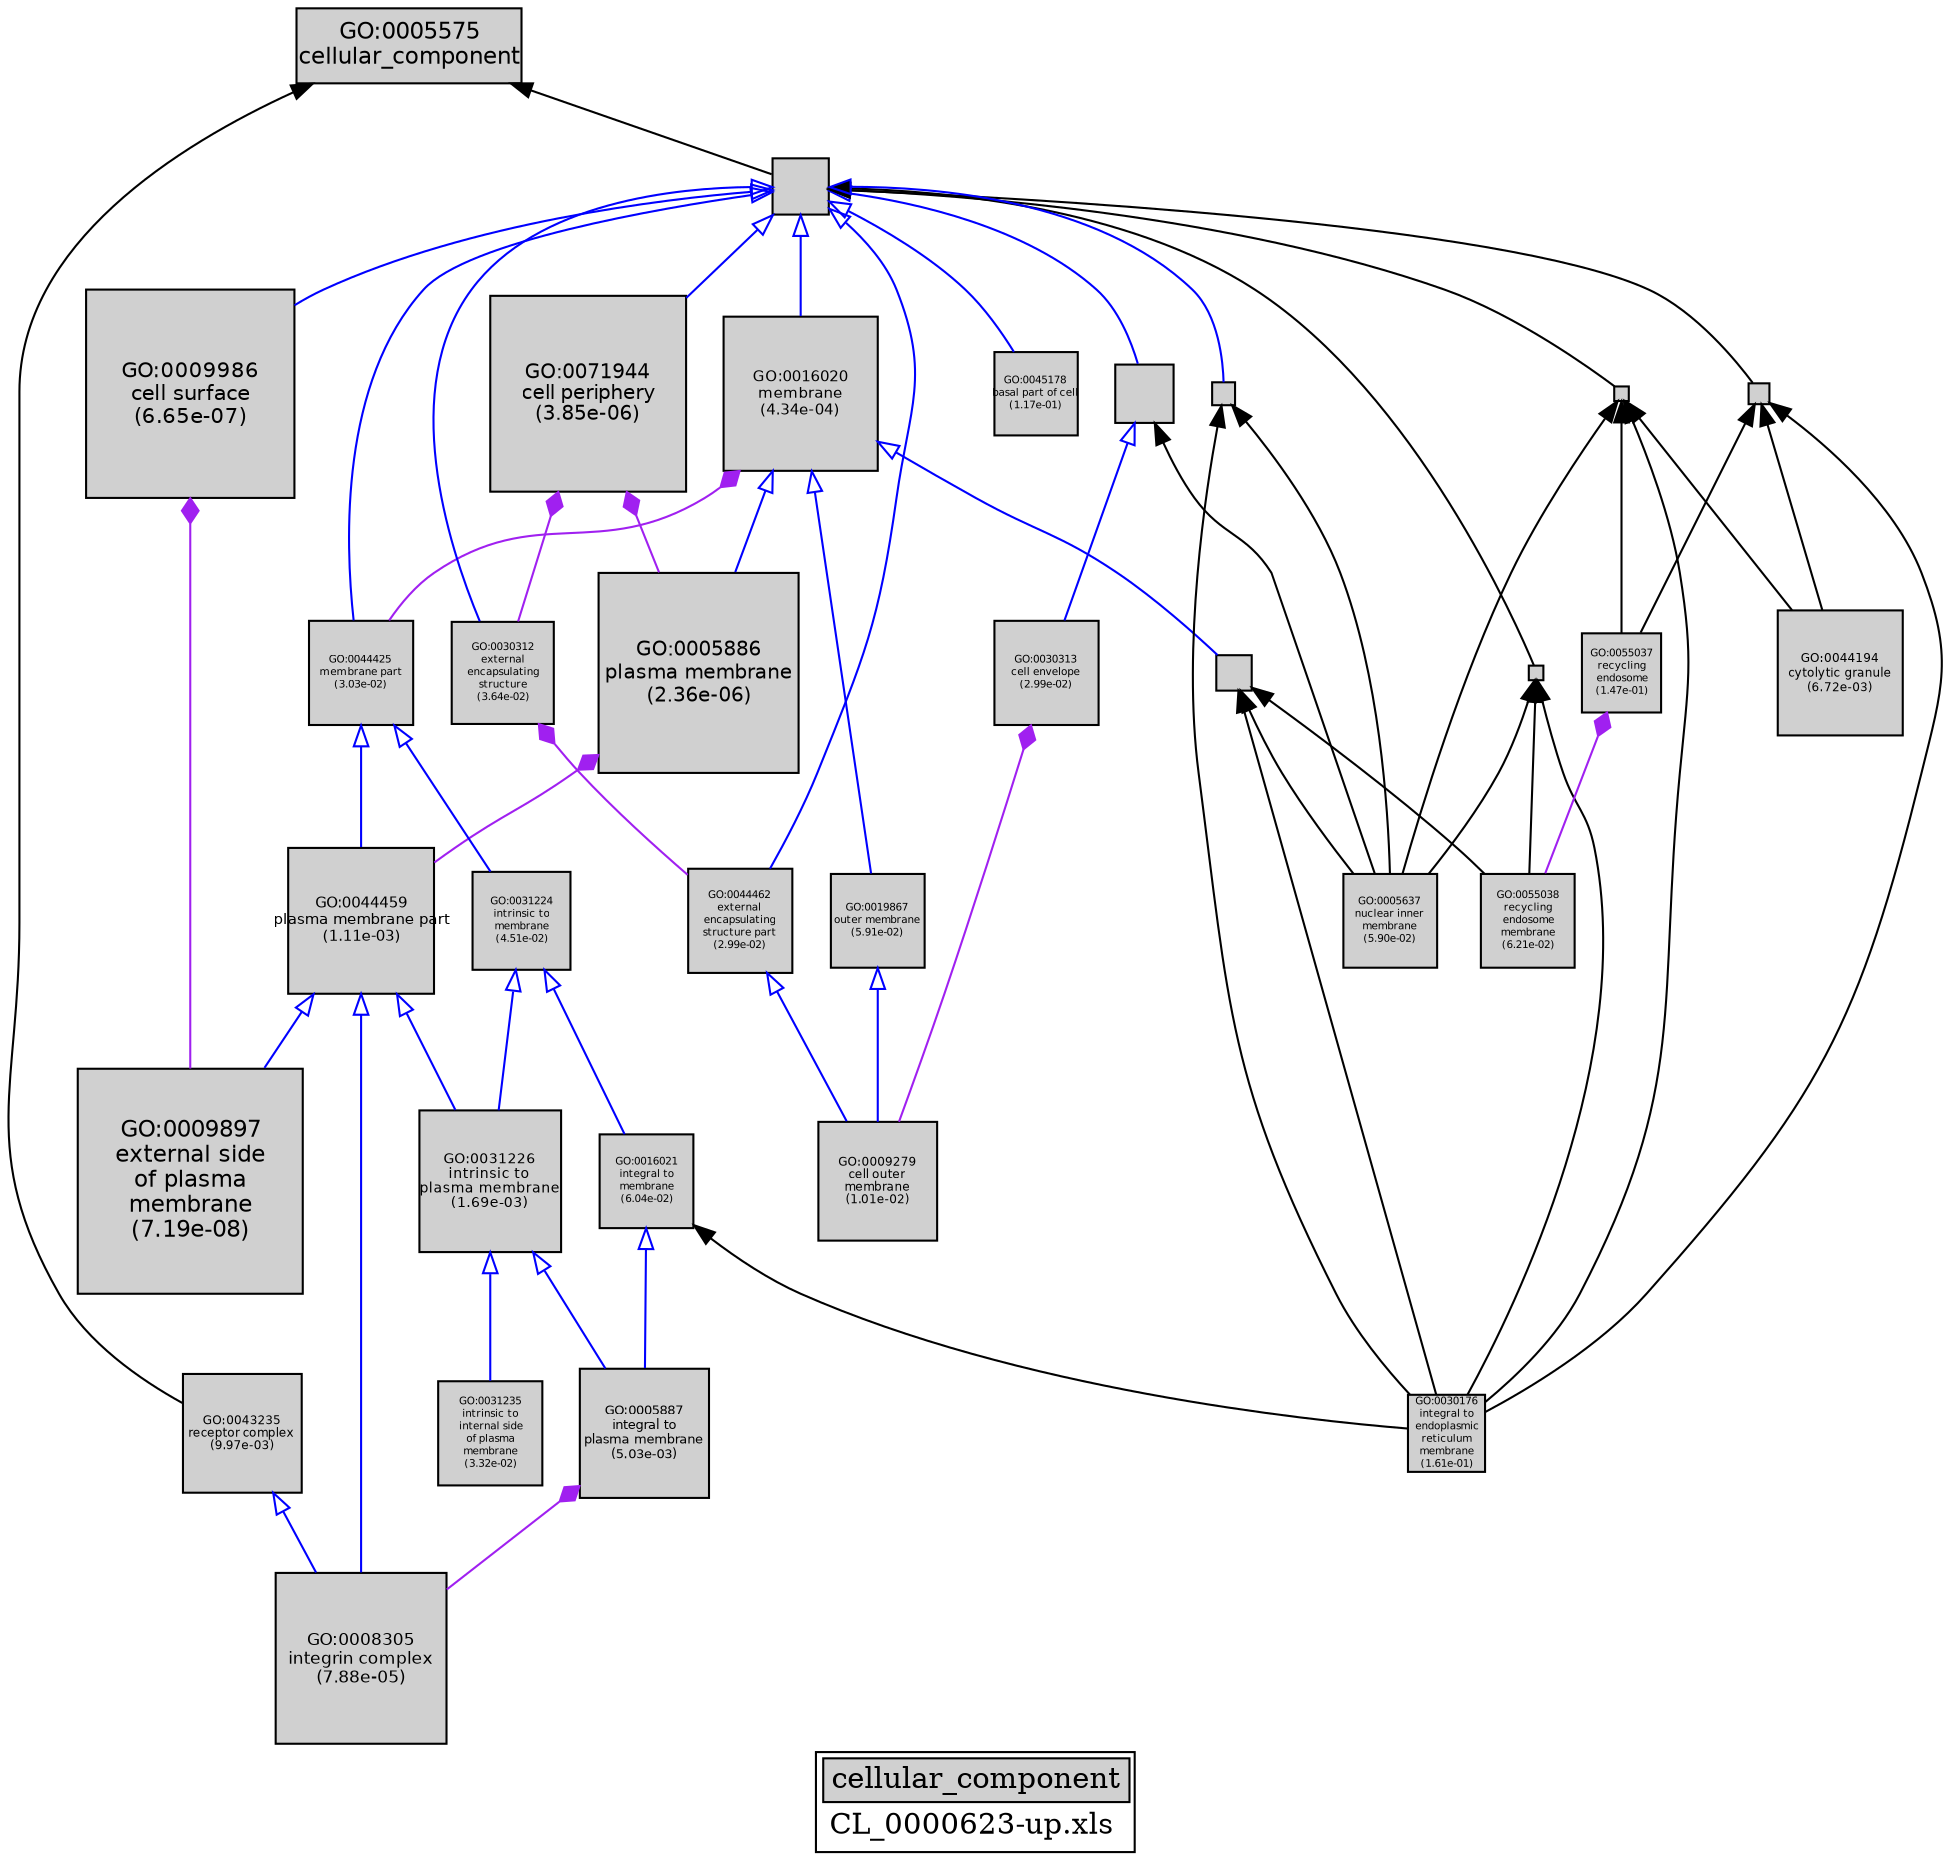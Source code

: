 digraph "cellular_component" {
graph [ bgcolor = "#FFFFFF", label = <<TABLE COLOR="black" BGCOLOR="white"><TR><TD COLSPAN="2" BGCOLOR="#D0D0D0"><FONT COLOR="black">cellular_component</FONT></TD></TR><TR><TD BORDER="0">CL_0000623-up.xls</TD></TR></TABLE>> ];
node [ fontname = "Helvetica" ];

subgraph "nodes" {

node [ style = "filled", fixedsize = "true", width = 1, shape = "box", fontsize = 9, fillcolor = "#D0D0D0", fontcolor = "black", color = "black" ];

"GO:0005886" [ URL = "#GO:0005886", label = <<TABLE BORDER="0"><TR><TD>GO:0005886<BR/>plasma membrane<BR/>(2.36e-06)</TD></TR></TABLE>>, width = 1.33212340008, shape = "box", fontsize = 9.59128848055, height = 1.33212340008 ];
"GO:0031226" [ URL = "#GO:0031226", label = <<TABLE BORDER="0"><TR><TD>GO:0031226<BR/>intrinsic to<BR/>plasma membrane<BR/>(1.69e-03)</TD></TR></TABLE>>, width = 0.937542615349, shape = "box", fontsize = 6.75030683051, height = 0.937542615349 ];
"GO:0044459" [ URL = "#GO:0044459", label = <<TABLE BORDER="0"><TR><TD>GO:0044459<BR/>plasma membrane part<BR/>(1.11e-03)</TD></TR></TABLE>>, width = 0.96796678236, shape = "box", fontsize = 6.96936083299, height = 0.96796678236 ];
"GO:0030312" [ URL = "#GO:0030312", label = <<TABLE BORDER="0"><TR><TD>GO:0030312<BR/>external<BR/>encapsulating<BR/>structure<BR/>(3.64e-02)</TD></TR></TABLE>>, width = 0.679015253351, shape = "box", fontsize = 5.0, height = 0.679015253351 ];
"GO:0030176" [ URL = "#GO:0030176", label = <<TABLE BORDER="0"><TR><TD>GO:0030176<BR/>integral to<BR/>endoplasmic<BR/>reticulum<BR/>membrane<BR/>(1.61e-01)</TD></TR></TABLE>>, width = 0.508535339506, shape = "box", fontsize = 5.0, height = 0.508535339506 ];
"GO:0030313" [ URL = "#GO:0030313", label = <<TABLE BORDER="0"><TR><TD>GO:0030313<BR/>cell envelope<BR/>(2.99e-02)</TD></TR></TABLE>>, width = 0.698528592128, shape = "box", fontsize = 5.02940586332, height = 0.698528592128 ];
"GO:0044462" [ URL = "#GO:0044462", label = <<TABLE BORDER="0"><TR><TD>GO:0044462<BR/>external<BR/>encapsulating<BR/>structure part<BR/>(2.99e-02)</TD></TR></TABLE>>, width = 0.698528592128, shape = "box", fontsize = 5.02940586332, height = 0.698528592128 ];
"GO:0016020" [ URL = "#GO:0016020", label = <<TABLE BORDER="0"><TR><TD>GO:0016020<BR/>membrane<BR/>(4.34e-04)</TD></TR></TABLE>>, width = 1.03171022813, shape = "box", fontsize = 7.42831364255, height = 1.03171022813 ];
"GO:0044194" [ URL = "#GO:0044194", label = <<TABLE BORDER="0"><TR><TD>GO:0044194<BR/>cytolytic granule<BR/>(6.72e-03)</TD></TR></TABLE>>, width = 0.831388573295, shape = "box", fontsize = 5.98599772772, height = 0.831388573295 ];
"GO:0044446" [ URL = "#GO:0044446", label = "", width = 0.10096696534, shape = "box", height = 0.10096696534 ];
"GO:0005637" [ URL = "#GO:0005637", label = <<TABLE BORDER="0"><TR><TD>GO:0005637<BR/>nuclear inner<BR/>membrane<BR/>(5.90e-02)</TD></TR></TABLE>>, width = 0.628934412298, shape = "box", fontsize = 5.0, height = 0.628934412298 ];
"GO:0009897" [ URL = "#GO:0009897", label = <<TABLE BORDER="0"><TR><TD>GO:0009897<BR/>external side<BR/>of plasma<BR/>membrane<BR/>(7.19e-08)</TD></TR></TABLE>>, width = 1.5, shape = "box", fontsize = 10.8, height = 1.5 ];
"GO:0044464" [ URL = "#GO:0044464", label = "", width = 0.370614844569, shape = "box", height = 0.370614844569 ];
"GO:0055038" [ URL = "#GO:0055038", label = <<TABLE BORDER="0"><TR><TD>GO:0055038<BR/>recycling<BR/>endosome<BR/>membrane<BR/>(6.21e-02)</TD></TR></TABLE>>, width = 0.623232283807, shape = "box", fontsize = 5.0, height = 0.623232283807 ];
"GO:0031235" [ URL = "#GO:0031235", label = <<TABLE BORDER="0"><TR><TD>GO:0031235<BR/>intrinsic to<BR/>internal side<BR/>of plasma<BR/>membrane<BR/>(3.32e-02)</TD></TR></TABLE>>, width = 0.688344128853, shape = "box", fontsize = 5.0, height = 0.688344128853 ];
"GO:0009279" [ URL = "#GO:0009279", label = <<TABLE BORDER="0"><TR><TD>GO:0009279<BR/>cell outer<BR/>membrane<BR/>(1.01e-02)</TD></TR></TABLE>>, width = 0.797629174311, shape = "box", fontsize = 5.74293005504, height = 0.797629174311 ];
"GO:0005887" [ URL = "#GO:0005887", label = <<TABLE BORDER="0"><TR><TD>GO:0005887<BR/>integral to<BR/>plasma membrane<BR/>(5.03e-03)</TD></TR></TABLE>>, width = 0.854922615414, shape = "box", fontsize = 6.15544283098, height = 0.854922615414 ];
"GO:0044444" [ URL = "#GO:0044444", label = "", width = 0.144042272369, shape = "box", height = 0.144042272369 ];
"GO:0055037" [ URL = "#GO:0055037", label = <<TABLE BORDER="0"><TR><TD>GO:0055037<BR/>recycling<BR/>endosome<BR/>(1.47e-01)</TD></TR></TABLE>>, width = 0.520843159999, shape = "box", fontsize = 5.0, height = 0.520843159999 ];
"GO:0071944" [ URL = "#GO:0071944", label = <<TABLE BORDER="0"><TR><TD>GO:0071944<BR/>cell periphery<BR/>(3.85e-06)</TD></TR></TABLE>>, width = 1.30687291628, shape = "box", fontsize = 9.40948499723, height = 1.30687291628 ];
"GO:0044425" [ URL = "#GO:0044425", label = <<TABLE BORDER="0"><TR><TD>GO:0044425<BR/>membrane part<BR/>(3.03e-02)</TD></TR></TABLE>>, width = 0.697224575914, shape = "box", fontsize = 5.02001694658, height = 0.697224575914 ];
"GO:0031975" [ URL = "#GO:0031975", label = "", width = 0.383147986027, shape = "box", height = 0.383147986027 ];
"GO:0045178" [ URL = "#GO:0045178", label = <<TABLE BORDER="0"><TR><TD>GO:0045178<BR/>basal part of cell<BR/>(1.17e-01)</TD></TR></TABLE>>, width = 0.549228373133, shape = "box", fontsize = 5.0, height = 0.549228373133 ];
"GO:0019867" [ URL = "#GO:0019867", label = <<TABLE BORDER="0"><TR><TD>GO:0019867<BR/>outer membrane<BR/>(5.91e-02)</TD></TR></TABLE>>, width = 0.62866092804, shape = "box", fontsize = 5.0, height = 0.62866092804 ];
"GO:0008305" [ URL = "#GO:0008305", label = <<TABLE BORDER="0"><TR><TD>GO:0008305<BR/>integrin complex<BR/>(7.88e-05)</TD></TR></TABLE>>, width = 1.1387531866, shape = "box", fontsize = 8.19902294353, height = 1.1387531866 ];
"GO:0005575" [ URL = "#GO:0005575", label = <<TABLE BORDER="0"><TR><TD>GO:0005575<BR/>cellular_component</TD></TR></TABLE>>, width = 1.5, shape = "box", fontsize = 10.8 ];
"GO:0016021" [ URL = "#GO:0016021", label = <<TABLE BORDER="0"><TR><TD>GO:0016021<BR/>integral to<BR/>membrane<BR/>(6.04e-02)</TD></TR></TABLE>>, width = 0.626263333308, shape = "box", fontsize = 5.0, height = 0.626263333308 ];
"GO:0043235" [ URL = "#GO:0043235", label = <<TABLE BORDER="0"><TR><TD>GO:0043235<BR/>receptor complex<BR/>(9.97e-03)</TD></TR></TABLE>>, width = 0.798527851746, shape = "box", fontsize = 5.74940053257, height = 0.798527851746 ];
"GO:0043231" [ URL = "#GO:0043231", label = "", width = 0.101175202109, shape = "box", height = 0.101175202109 ];
"GO:0009986" [ URL = "#GO:0009986", label = <<TABLE BORDER="0"><TR><TD>GO:0009986<BR/>cell surface<BR/>(6.65e-07)</TD></TR></TABLE>>, width = 1.39540476423, shape = "box", fontsize = 10.0469143025, height = 1.39540476423 ];
"GO:0031224" [ URL = "#GO:0031224", label = <<TABLE BORDER="0"><TR><TD>GO:0031224<BR/>intrinsic to<BR/>membrane<BR/>(4.51e-02)</TD></TR></TABLE>>, width = 0.657312925485, shape = "box", fontsize = 5.0, height = 0.657312925485 ];
"GO:0031090" [ URL = "#GO:0031090", label = "", width = 0.24146125161, shape = "box", height = 0.24146125161 ];
"GO:0012505" [ URL = "#GO:0012505", label = "", width = 0.154720304471, shape = "box", height = 0.154720304471 ];
}
subgraph "edges" {


edge [ dir = "back", weight = 1 ];
subgraph "regulates" {


edge [ color = "cyan", arrowtail = "none" ];
subgraph "positive" {


edge [ color = "green", arrowtail = "vee" ];
}
subgraph "negative" {


edge [ color = "red", arrowtail = "tee" ];
}
}
subgraph "part_of" {


edge [ color = "purple", arrowtail = "diamond", weight = 2.5 ];
"GO:0030313" -> "GO:0009279";
"GO:0005887" -> "GO:0008305";
"GO:0071944" -> "GO:0005886";
"GO:0055037" -> "GO:0055038";
"GO:0005886" -> "GO:0044459";
"GO:0016020" -> "GO:0044425";
"GO:0009986" -> "GO:0009897";
"GO:0071944" -> "GO:0030312";
"GO:0030312" -> "GO:0044462";
}
subgraph "is_a" {


edge [ color = "blue", arrowtail = "empty", weight = 5.0 ];
"GO:0044464" -> "GO:0012505";
"GO:0044464" -> "GO:0030312";
"GO:0031975" -> "GO:0030313";
"GO:0044464" -> "GO:0044425";
"GO:0044459" -> "GO:0031226";
"GO:0044459" -> "GO:0009897";
"GO:0031226" -> "GO:0005887";
"GO:0031226" -> "GO:0031235";
"GO:0044464" -> "GO:0016020";
"GO:0016020" -> "GO:0019867";
"GO:0044464" -> "GO:0071944";
"GO:0044464" -> "GO:0044462";
"GO:0031224" -> "GO:0016021";
"GO:0044464" -> "GO:0045178";
"GO:0043235" -> "GO:0008305";
"GO:0044425" -> "GO:0031224";
"GO:0044464" -> "GO:0009986";
"GO:0044464" -> "GO:0031975";
"GO:0016020" -> "GO:0031090";
"GO:0044459" -> "GO:0008305";
"GO:0016021" -> "GO:0005887";
"GO:0016020" -> "GO:0005886";
"GO:0044462" -> "GO:0009279";
"GO:0044425" -> "GO:0044459";
"GO:0019867" -> "GO:0009279";
"GO:0031224" -> "GO:0031226";
}
"GO:0031090" -> "GO:0030176";
"GO:0044444" -> "GO:0055037";
"GO:0043231" -> "GO:0055037";
"GO:0044446" -> "GO:0055038";
"GO:0044446" -> "GO:0005637";
"GO:0043231" -> "GO:0005637";
"GO:0044444" -> "GO:0030176";
"GO:0043231" -> "GO:0030176";
"GO:0005575" -> "GO:0044464";
"GO:0044446" -> "GO:0030176";
"GO:0044464" -> "GO:0044446";
"GO:0031090" -> "GO:0055038";
"GO:0044464" -> "GO:0043231";
"GO:0044444" -> "GO:0044194";
"GO:0044464" -> "GO:0044444";
"GO:0016021" -> "GO:0030176";
"GO:0005575" -> "GO:0043235";
"GO:0031090" -> "GO:0005637";
"GO:0043231" -> "GO:0044194";
"GO:0031975" -> "GO:0005637";
"GO:0012505" -> "GO:0005637";
"GO:0012505" -> "GO:0030176";
}
}

